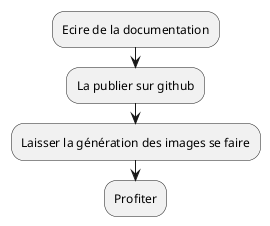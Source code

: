 @startuml
:Ecire de la documentation;
:La publier sur github;
:Laisser la génération des images se faire;
:Profiter;
@enduml